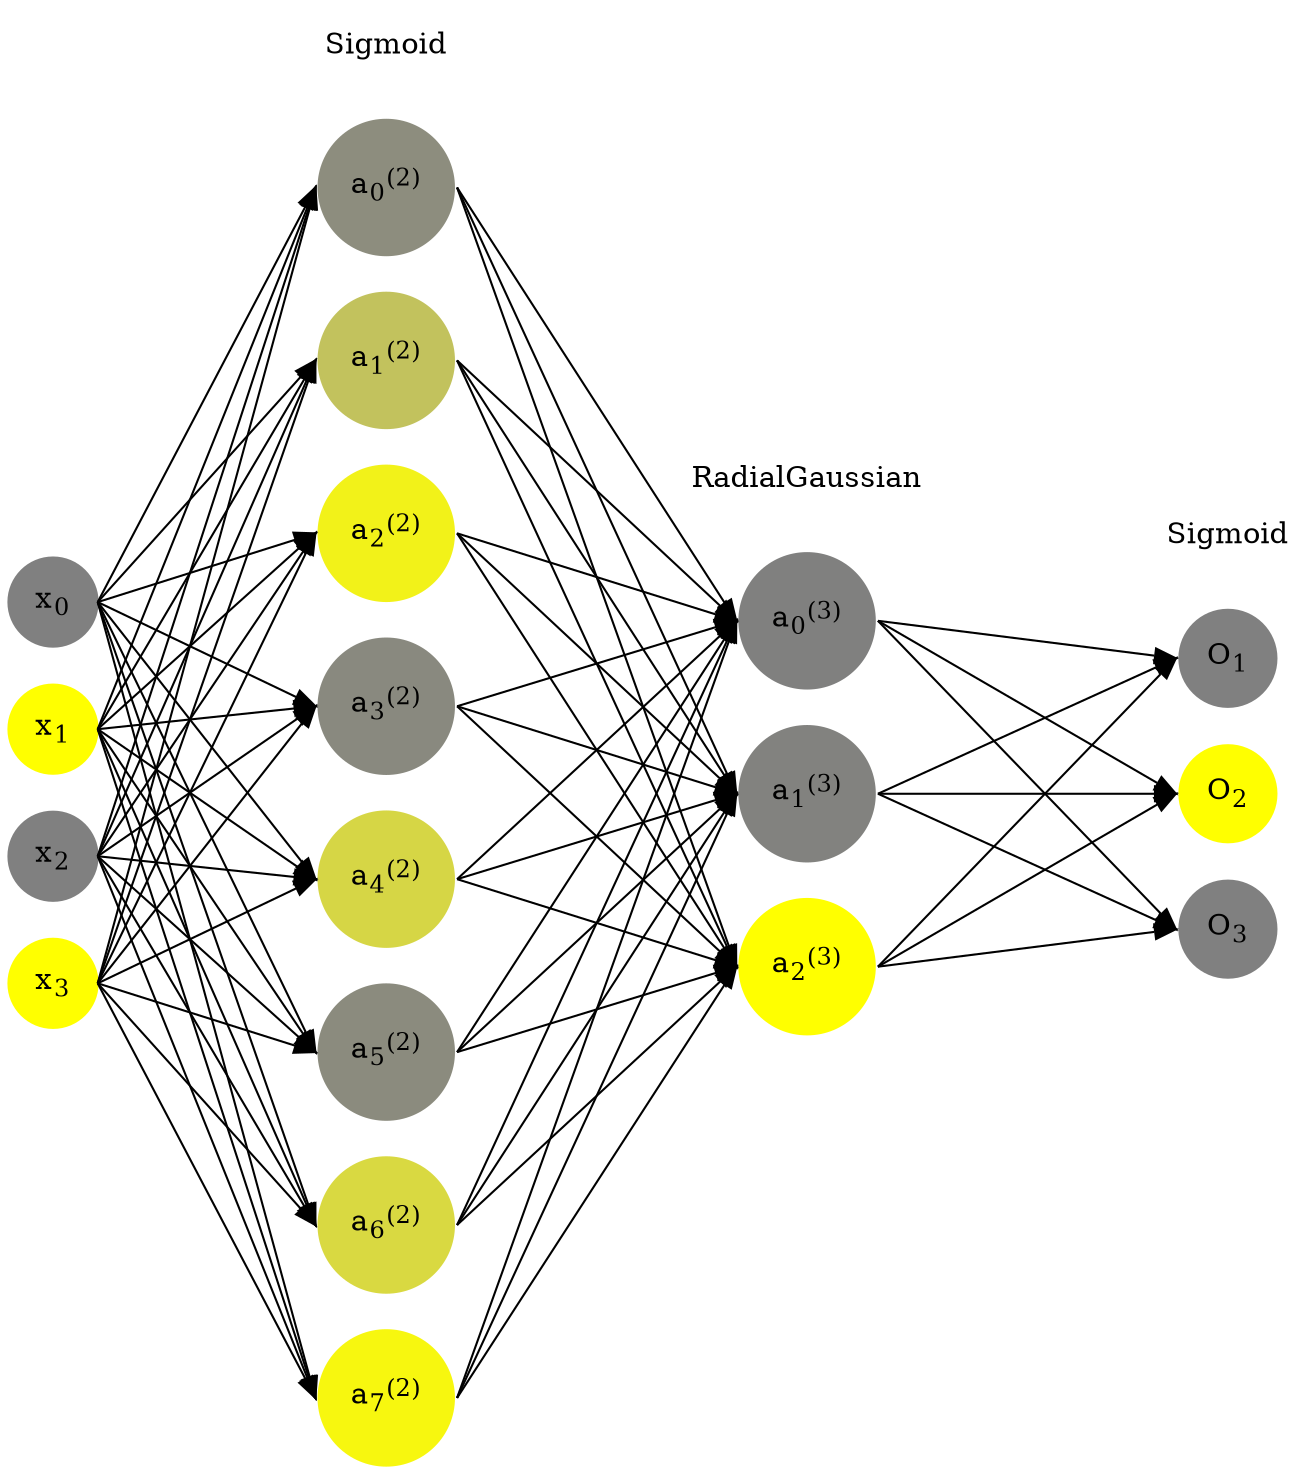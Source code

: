 digraph G {
	rankdir = LR;
	splines=false;
	edge[style=invis];
	ranksep= 1.4;
	{
	node [shape=circle, color="0.1667, 0.0, 0.5", style=filled, fillcolor="0.1667, 0.0, 0.5"];
	x0 [label=<x<sub>0</sub>>];
	}
	{
	node [shape=circle, color="0.1667, 1.0, 1.0", style=filled, fillcolor="0.1667, 1.0, 1.0"];
	x1 [label=<x<sub>1</sub>>];
	}
	{
	node [shape=circle, color="0.1667, 0.0, 0.5", style=filled, fillcolor="0.1667, 0.0, 0.5"];
	x2 [label=<x<sub>2</sub>>];
	}
	{
	node [shape=circle, color="0.1667, 1.0, 1.0", style=filled, fillcolor="0.1667, 1.0, 1.0"];
	x3 [label=<x<sub>3</sub>>];
	}
	{
	node [shape=circle, color="0.1667, 0.106733, 0.553366", style=filled, fillcolor="0.1667, 0.106733, 0.553366"];
	a02 [label=<a<sub>0</sub><sup>(2)</sup>>];
	}
	{
	node [shape=circle, color="0.1667, 0.517601, 0.758800", style=filled, fillcolor="0.1667, 0.517601, 0.758800"];
	a12 [label=<a<sub>1</sub><sup>(2)</sup>>];
	}
	{
	node [shape=circle, color="0.1667, 0.894803, 0.947402", style=filled, fillcolor="0.1667, 0.894803, 0.947402"];
	a22 [label=<a<sub>2</sub><sup>(2)</sup>>];
	}
	{
	node [shape=circle, color="0.1667, 0.075896, 0.537948", style=filled, fillcolor="0.1667, 0.075896, 0.537948"];
	a32 [label=<a<sub>3</sub><sup>(2)</sup>>];
	}
	{
	node [shape=circle, color="0.1667, 0.678475, 0.839237", style=filled, fillcolor="0.1667, 0.678475, 0.839237"];
	a42 [label=<a<sub>4</sub><sup>(2)</sup>>];
	}
	{
	node [shape=circle, color="0.1667, 0.093032, 0.546516", style=filled, fillcolor="0.1667, 0.093032, 0.546516"];
	a52 [label=<a<sub>5</sub><sup>(2)</sup>>];
	}
	{
	node [shape=circle, color="0.1667, 0.700473, 0.850237", style=filled, fillcolor="0.1667, 0.700473, 0.850237"];
	a62 [label=<a<sub>6</sub><sup>(2)</sup>>];
	}
	{
	node [shape=circle, color="0.1667, 0.936740, 0.968370", style=filled, fillcolor="0.1667, 0.936740, 0.968370"];
	a72 [label=<a<sub>7</sub><sup>(2)</sup>>];
	}
	{
	node [shape=circle, color="0.1667, 0.001783, 0.500891", style=filled, fillcolor="0.1667, 0.001783, 0.500891"];
	a03 [label=<a<sub>0</sub><sup>(3)</sup>>];
	}
	{
	node [shape=circle, color="0.1667, 0.016199, 0.508099", style=filled, fillcolor="0.1667, 0.016199, 0.508099"];
	a13 [label=<a<sub>1</sub><sup>(3)</sup>>];
	}
	{
	node [shape=circle, color="0.1667, 0.999994, 0.999997", style=filled, fillcolor="0.1667, 0.999994, 0.999997"];
	a23 [label=<a<sub>2</sub><sup>(3)</sup>>];
	}
	{
	node [shape=circle, color="0.1667, 0.0, 0.5", style=filled, fillcolor="0.1667, 0.0, 0.5"];
	O1 [label=<O<sub>1</sub>>];
	}
	{
	node [shape=circle, color="0.1667, 1.0, 1.0", style=filled, fillcolor="0.1667, 1.0, 1.0"];
	O2 [label=<O<sub>2</sub>>];
	}
	{
	node [shape=circle, color="0.1667, 0.0, 0.5", style=filled, fillcolor="0.1667, 0.0, 0.5"];
	O3 [label=<O<sub>3</sub>>];
	}
	{
	rank=same;
	x0->x1->x2->x3;
	}
	{
	rank=same;
	a02->a12->a22->a32->a42->a52->a62->a72;
	}
	{
	rank=same;
	a03->a13->a23;
	}
	{
	rank=same;
	O1->O2->O3;
	}
	l1 [shape=plaintext,label="Sigmoid"];
	l1->a02;
	{rank=same; l1;a02};
	l2 [shape=plaintext,label="RadialGaussian"];
	l2->a03;
	{rank=same; l2;a03};
	l3 [shape=plaintext,label="Sigmoid"];
	l3->O1;
	{rank=same; l3;O1};
edge[style=solid, tailport=e, headport=w];
	{x0;x1;x2;x3} -> {a02;a12;a22;a32;a42;a52;a62;a72};
	{a02;a12;a22;a32;a42;a52;a62;a72} -> {a03;a13;a23};
	{a03;a13;a23} -> {O1,O2,O3};
}